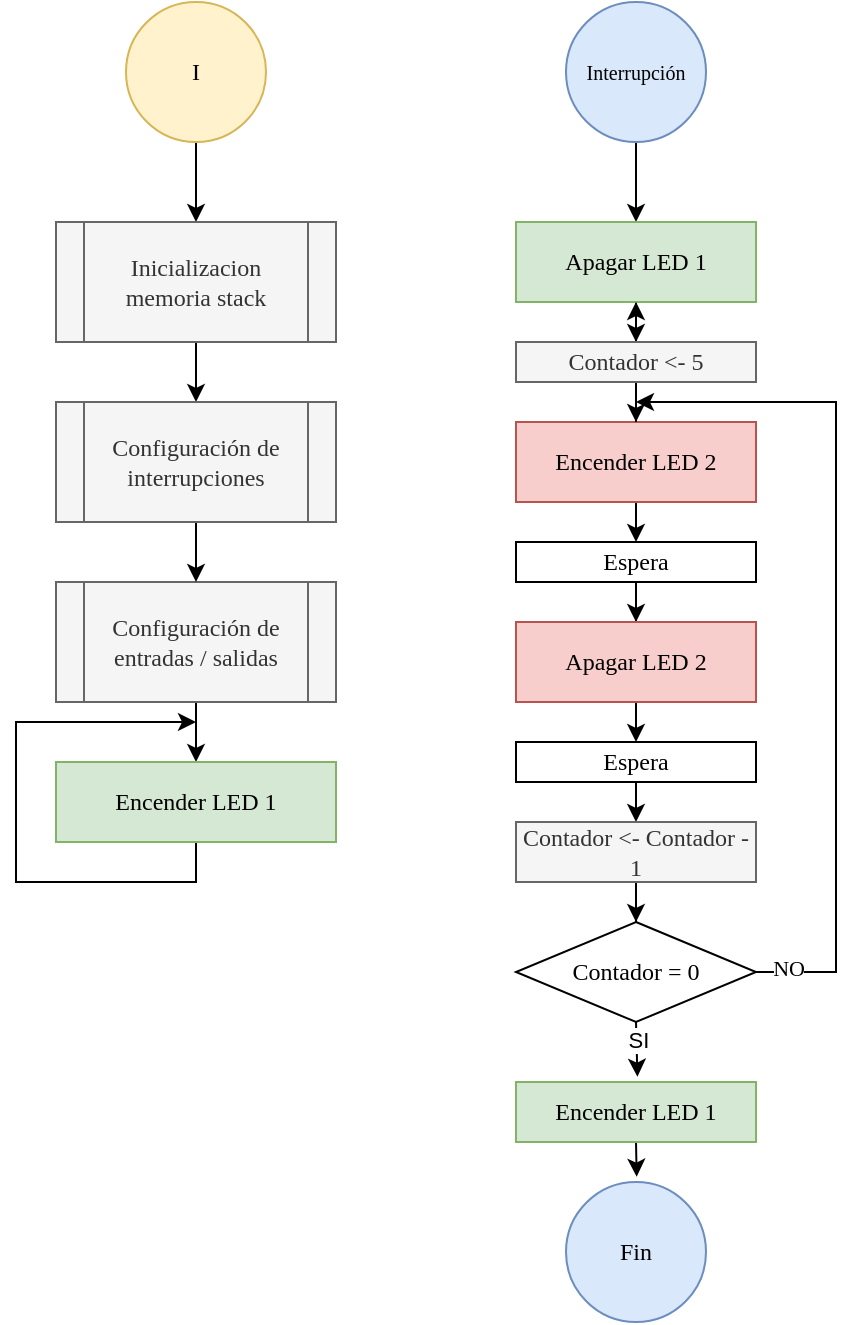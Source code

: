 <mxfile version="13.2.2" type="device"><diagram id="tshrqonx51qZucK5CFqC" name="Page-1"><mxGraphModel dx="510" dy="389" grid="1" gridSize="10" guides="1" tooltips="1" connect="1" arrows="1" fold="1" page="1" pageScale="1" pageWidth="827" pageHeight="1169" math="0" shadow="0"><root><mxCell id="0"/><mxCell id="1" parent="0"/><mxCell id="Z2r8nOD3v86NWJ-aKiA_-3" style="edgeStyle=orthogonalEdgeStyle;rounded=0;orthogonalLoop=1;jettySize=auto;html=1;exitX=0.5;exitY=1;exitDx=0;exitDy=0;entryX=0.5;entryY=0;entryDx=0;entryDy=0;fontFamily=Fira Code;" parent="1" source="Z2r8nOD3v86NWJ-aKiA_-1" target="Z2r8nOD3v86NWJ-aKiA_-2" edge="1"><mxGeometry relative="1" as="geometry"/></mxCell><mxCell id="Z2r8nOD3v86NWJ-aKiA_-1" value="I" style="ellipse;whiteSpace=wrap;html=1;aspect=fixed;fillColor=#fff2cc;strokeColor=#d6b656;fontFamily=Fira Code;" parent="1" vertex="1"><mxGeometry x="165" y="50" width="70" height="70" as="geometry"/></mxCell><mxCell id="Z2r8nOD3v86NWJ-aKiA_-12" value="" style="edgeStyle=orthogonalEdgeStyle;rounded=0;orthogonalLoop=1;jettySize=auto;html=1;fontFamily=Fira Code;" parent="1" source="Z2r8nOD3v86NWJ-aKiA_-2" target="Z2r8nOD3v86NWJ-aKiA_-9" edge="1"><mxGeometry relative="1" as="geometry"/></mxCell><mxCell id="Z2r8nOD3v86NWJ-aKiA_-2" value="Inicializacion memoria stack" style="shape=process;whiteSpace=wrap;html=1;backgroundOutline=1;fillColor=#f5f5f5;strokeColor=#666666;fontColor=#333333;fontFamily=Fira Code;" parent="1" vertex="1"><mxGeometry x="130" y="160" width="140" height="60" as="geometry"/></mxCell><mxCell id="Z2r8nOD3v86NWJ-aKiA_-15" value="" style="edgeStyle=orthogonalEdgeStyle;rounded=0;orthogonalLoop=1;jettySize=auto;html=1;fontFamily=Fira Code;" parent="1" source="Z2r8nOD3v86NWJ-aKiA_-7" target="Z2r8nOD3v86NWJ-aKiA_-14" edge="1"><mxGeometry relative="1" as="geometry"/></mxCell><mxCell id="Z2r8nOD3v86NWJ-aKiA_-7" value="Configuración de entradas / salidas" style="shape=process;whiteSpace=wrap;html=1;backgroundOutline=1;fillColor=#f5f5f5;strokeColor=#666666;fontColor=#333333;fontFamily=Fira Code;" parent="1" vertex="1"><mxGeometry x="130" y="340" width="140" height="60" as="geometry"/></mxCell><mxCell id="Z2r8nOD3v86NWJ-aKiA_-13" value="" style="edgeStyle=orthogonalEdgeStyle;rounded=0;orthogonalLoop=1;jettySize=auto;html=1;fontFamily=Fira Code;" parent="1" source="Z2r8nOD3v86NWJ-aKiA_-9" target="Z2r8nOD3v86NWJ-aKiA_-7" edge="1"><mxGeometry relative="1" as="geometry"/></mxCell><mxCell id="Z2r8nOD3v86NWJ-aKiA_-9" value="Configuración de interrupciones" style="shape=process;whiteSpace=wrap;html=1;backgroundOutline=1;fillColor=#f5f5f5;strokeColor=#666666;fontColor=#333333;fontFamily=Fira Code;" parent="1" vertex="1"><mxGeometry x="130" y="250" width="140" height="60" as="geometry"/></mxCell><mxCell id="Z2r8nOD3v86NWJ-aKiA_-16" style="edgeStyle=orthogonalEdgeStyle;rounded=0;orthogonalLoop=1;jettySize=auto;html=1;exitX=0.5;exitY=1;exitDx=0;exitDy=0;fontFamily=Fira Code;" parent="1" source="Z2r8nOD3v86NWJ-aKiA_-14" edge="1"><mxGeometry relative="1" as="geometry"><mxPoint x="200" y="410" as="targetPoint"/><Array as="points"><mxPoint x="200" y="490"/><mxPoint x="110" y="490"/><mxPoint x="110" y="410"/></Array></mxGeometry></mxCell><mxCell id="Z2r8nOD3v86NWJ-aKiA_-14" value="Encender LED 1" style="rounded=0;whiteSpace=wrap;html=1;fillColor=#d5e8d4;strokeColor=#82b366;fontFamily=Fira Code;" parent="1" vertex="1"><mxGeometry x="130" y="430" width="140" height="40" as="geometry"/></mxCell><mxCell id="Z2r8nOD3v86NWJ-aKiA_-19" value="" style="edgeStyle=orthogonalEdgeStyle;rounded=0;orthogonalLoop=1;jettySize=auto;html=1;entryX=0.5;entryY=0;entryDx=0;entryDy=0;fontFamily=Fira Code;" parent="1" source="Z2r8nOD3v86NWJ-aKiA_-17" target="Z2r8nOD3v86NWJ-aKiA_-20" edge="1"><mxGeometry relative="1" as="geometry"><mxPoint x="420" y="200" as="targetPoint"/></mxGeometry></mxCell><mxCell id="Z2r8nOD3v86NWJ-aKiA_-17" value="&lt;font style=&quot;font-size: 10px&quot;&gt;Interrupción&lt;/font&gt;" style="ellipse;whiteSpace=wrap;html=1;aspect=fixed;fillColor=#dae8fc;strokeColor=#6c8ebf;fontFamily=Fira Code;" parent="1" vertex="1"><mxGeometry x="385" y="50" width="70" height="70" as="geometry"/></mxCell><mxCell id="Z2r8nOD3v86NWJ-aKiA_-38" style="edgeStyle=orthogonalEdgeStyle;rounded=0;orthogonalLoop=1;jettySize=auto;html=1;exitX=0.5;exitY=1;exitDx=0;exitDy=0;entryX=0.5;entryY=0;entryDx=0;entryDy=0;fontFamily=Fira Code;" parent="1" source="Z2r8nOD3v86NWJ-aKiA_-20" target="Z2r8nOD3v86NWJ-aKiA_-36" edge="1"><mxGeometry relative="1" as="geometry"/></mxCell><mxCell id="Z2r8nOD3v86NWJ-aKiA_-20" value="Apagar LED 1" style="rounded=0;whiteSpace=wrap;html=1;fillColor=#d5e8d4;strokeColor=#82b366;fontFamily=Fira Code;" parent="1" vertex="1"><mxGeometry x="360" y="160" width="120" height="40" as="geometry"/></mxCell><mxCell id="Z2r8nOD3v86NWJ-aKiA_-32" style="edgeStyle=orthogonalEdgeStyle;rounded=0;orthogonalLoop=1;jettySize=auto;html=1;exitX=0.5;exitY=1;exitDx=0;exitDy=0;entryX=0.5;entryY=0;entryDx=0;entryDy=0;fontFamily=Fira Code;" parent="1" source="Z2r8nOD3v86NWJ-aKiA_-21" target="Z2r8nOD3v86NWJ-aKiA_-23" edge="1"><mxGeometry relative="1" as="geometry"/></mxCell><mxCell id="Z2r8nOD3v86NWJ-aKiA_-49" value="" style="edgeStyle=orthogonalEdgeStyle;rounded=0;orthogonalLoop=1;jettySize=auto;html=1;fontFamily=Fira Code;" parent="1" source="Z2r8nOD3v86NWJ-aKiA_-21" target="Z2r8nOD3v86NWJ-aKiA_-20" edge="1"><mxGeometry relative="1" as="geometry"/></mxCell><mxCell id="Z2r8nOD3v86NWJ-aKiA_-21" value="Encender LED 2" style="rounded=0;whiteSpace=wrap;html=1;fillColor=#f8cecc;strokeColor=#b85450;fontFamily=Fira Code;" parent="1" vertex="1"><mxGeometry x="360" y="260" width="120" height="40" as="geometry"/></mxCell><mxCell id="Z2r8nOD3v86NWJ-aKiA_-30" value="" style="edgeStyle=orthogonalEdgeStyle;rounded=0;orthogonalLoop=1;jettySize=auto;html=1;fontFamily=Fira Code;" parent="1" source="Z2r8nOD3v86NWJ-aKiA_-23" target="Z2r8nOD3v86NWJ-aKiA_-25" edge="1"><mxGeometry relative="1" as="geometry"/></mxCell><mxCell id="Z2r8nOD3v86NWJ-aKiA_-23" value="Espera" style="rounded=0;whiteSpace=wrap;html=1;fontFamily=Fira Code;" parent="1" vertex="1"><mxGeometry x="360" y="320" width="120" height="20" as="geometry"/></mxCell><mxCell id="Z2r8nOD3v86NWJ-aKiA_-33" style="edgeStyle=orthogonalEdgeStyle;rounded=0;orthogonalLoop=1;jettySize=auto;html=1;exitX=0.5;exitY=1;exitDx=0;exitDy=0;entryX=0.5;entryY=0;entryDx=0;entryDy=0;fontFamily=Fira Code;" parent="1" source="Z2r8nOD3v86NWJ-aKiA_-25" target="Z2r8nOD3v86NWJ-aKiA_-31" edge="1"><mxGeometry relative="1" as="geometry"/></mxCell><mxCell id="Z2r8nOD3v86NWJ-aKiA_-25" value="Apagar LED 2&lt;br&gt;" style="rounded=0;whiteSpace=wrap;html=1;fillColor=#f8cecc;strokeColor=#b85450;fontFamily=Fira Code;" parent="1" vertex="1"><mxGeometry x="360" y="360" width="120" height="40" as="geometry"/></mxCell><mxCell id="Z2r8nOD3v86NWJ-aKiA_-41" style="edgeStyle=orthogonalEdgeStyle;rounded=0;orthogonalLoop=1;jettySize=auto;html=1;exitX=0.5;exitY=1;exitDx=0;exitDy=0;entryX=0.5;entryY=0;entryDx=0;entryDy=0;fontFamily=Fira Code;" parent="1" source="Z2r8nOD3v86NWJ-aKiA_-31" target="Z2r8nOD3v86NWJ-aKiA_-40" edge="1"><mxGeometry relative="1" as="geometry"/></mxCell><mxCell id="Z2r8nOD3v86NWJ-aKiA_-31" value="Espera" style="rounded=0;whiteSpace=wrap;html=1;fontFamily=Fira Code;" parent="1" vertex="1"><mxGeometry x="360" y="420" width="120" height="20" as="geometry"/></mxCell><mxCell id="Z2r8nOD3v86NWJ-aKiA_-39" style="edgeStyle=orthogonalEdgeStyle;rounded=0;orthogonalLoop=1;jettySize=auto;html=1;exitX=0.5;exitY=1;exitDx=0;exitDy=0;fontFamily=Fira Code;" parent="1" source="Z2r8nOD3v86NWJ-aKiA_-36" target="Z2r8nOD3v86NWJ-aKiA_-21" edge="1"><mxGeometry relative="1" as="geometry"/></mxCell><mxCell id="Z2r8nOD3v86NWJ-aKiA_-36" value="Contador &amp;lt;- 5" style="rounded=0;whiteSpace=wrap;html=1;fontFamily=Fira Code;fillColor=#f5f5f5;strokeColor=#666666;fontColor=#333333;" parent="1" vertex="1"><mxGeometry x="360" y="220" width="120" height="20" as="geometry"/></mxCell><mxCell id="Z2r8nOD3v86NWJ-aKiA_-43" style="edgeStyle=orthogonalEdgeStyle;rounded=0;orthogonalLoop=1;jettySize=auto;html=1;entryX=0.5;entryY=0;entryDx=0;entryDy=0;fontFamily=Fira Code;" parent="1" source="Z2r8nOD3v86NWJ-aKiA_-40" target="Z2r8nOD3v86NWJ-aKiA_-42" edge="1"><mxGeometry relative="1" as="geometry"/></mxCell><mxCell id="Z2r8nOD3v86NWJ-aKiA_-40" value="Contador &amp;lt;- Contador - 1" style="rounded=0;whiteSpace=wrap;html=1;fontFamily=Fira Code;fillColor=#f5f5f5;strokeColor=#666666;fontColor=#333333;" parent="1" vertex="1"><mxGeometry x="360" y="460" width="120" height="30" as="geometry"/></mxCell><mxCell id="Z2r8nOD3v86NWJ-aKiA_-44" style="edgeStyle=orthogonalEdgeStyle;rounded=0;orthogonalLoop=1;jettySize=auto;html=1;fontFamily=Fira Code;" parent="1" source="Z2r8nOD3v86NWJ-aKiA_-42" edge="1"><mxGeometry relative="1" as="geometry"><mxPoint x="420" y="250" as="targetPoint"/><Array as="points"><mxPoint x="520" y="535"/><mxPoint x="520" y="250"/></Array></mxGeometry></mxCell><mxCell id="Z2r8nOD3v86NWJ-aKiA_-45" value="NO" style="edgeLabel;html=1;align=center;verticalAlign=middle;resizable=0;points=[];fontFamily=Fira Code;" parent="Z2r8nOD3v86NWJ-aKiA_-44" vertex="1" connectable="0"><mxGeometry x="-0.925" y="2" relative="1" as="geometry"><mxPoint as="offset"/></mxGeometry></mxCell><mxCell id="Z2r8nOD3v86NWJ-aKiA_-52" style="edgeStyle=orthogonalEdgeStyle;rounded=0;orthogonalLoop=1;jettySize=auto;html=1;exitX=0.5;exitY=1;exitDx=0;exitDy=0;entryX=0.506;entryY=-0.089;entryDx=0;entryDy=0;entryPerimeter=0;fontFamily=Fira Code;" parent="1" source="Z2r8nOD3v86NWJ-aKiA_-42" target="Z2r8nOD3v86NWJ-aKiA_-47" edge="1"><mxGeometry relative="1" as="geometry"/></mxCell><mxCell id="LRX8jhpCSy6YFaLRd-vM-1" value="SI" style="edgeLabel;html=1;align=center;verticalAlign=middle;resizable=0;points=[];" vertex="1" connectable="0" parent="Z2r8nOD3v86NWJ-aKiA_-52"><mxGeometry x="-0.33" relative="1" as="geometry"><mxPoint as="offset"/></mxGeometry></mxCell><mxCell id="Z2r8nOD3v86NWJ-aKiA_-42" value="Contador = 0" style="rhombus;whiteSpace=wrap;html=1;fontFamily=Fira Code;" parent="1" vertex="1"><mxGeometry x="360" y="510" width="120" height="50" as="geometry"/></mxCell><mxCell id="Z2r8nOD3v86NWJ-aKiA_-50" style="edgeStyle=orthogonalEdgeStyle;rounded=0;orthogonalLoop=1;jettySize=auto;html=1;exitX=0.5;exitY=1;exitDx=0;exitDy=0;fontFamily=Fira Code;entryX=0.505;entryY=-0.038;entryDx=0;entryDy=0;entryPerimeter=0;" parent="1" source="Z2r8nOD3v86NWJ-aKiA_-47" target="Z2r8nOD3v86NWJ-aKiA_-51" edge="1"><mxGeometry relative="1" as="geometry"><mxPoint x="420.143" y="640" as="targetPoint"/></mxGeometry></mxCell><mxCell id="Z2r8nOD3v86NWJ-aKiA_-47" value="Encender LED 1" style="rounded=0;whiteSpace=wrap;html=1;fillColor=#d5e8d4;strokeColor=#82b366;fontFamily=Fira Code;" parent="1" vertex="1"><mxGeometry x="360" y="590" width="120" height="30" as="geometry"/></mxCell><mxCell id="Z2r8nOD3v86NWJ-aKiA_-51" value="Fin" style="ellipse;whiteSpace=wrap;html=1;aspect=fixed;fillColor=#dae8fc;strokeColor=#6c8ebf;fontFamily=Fira Code;" parent="1" vertex="1"><mxGeometry x="385" y="640" width="70" height="70" as="geometry"/></mxCell></root></mxGraphModel></diagram></mxfile>
